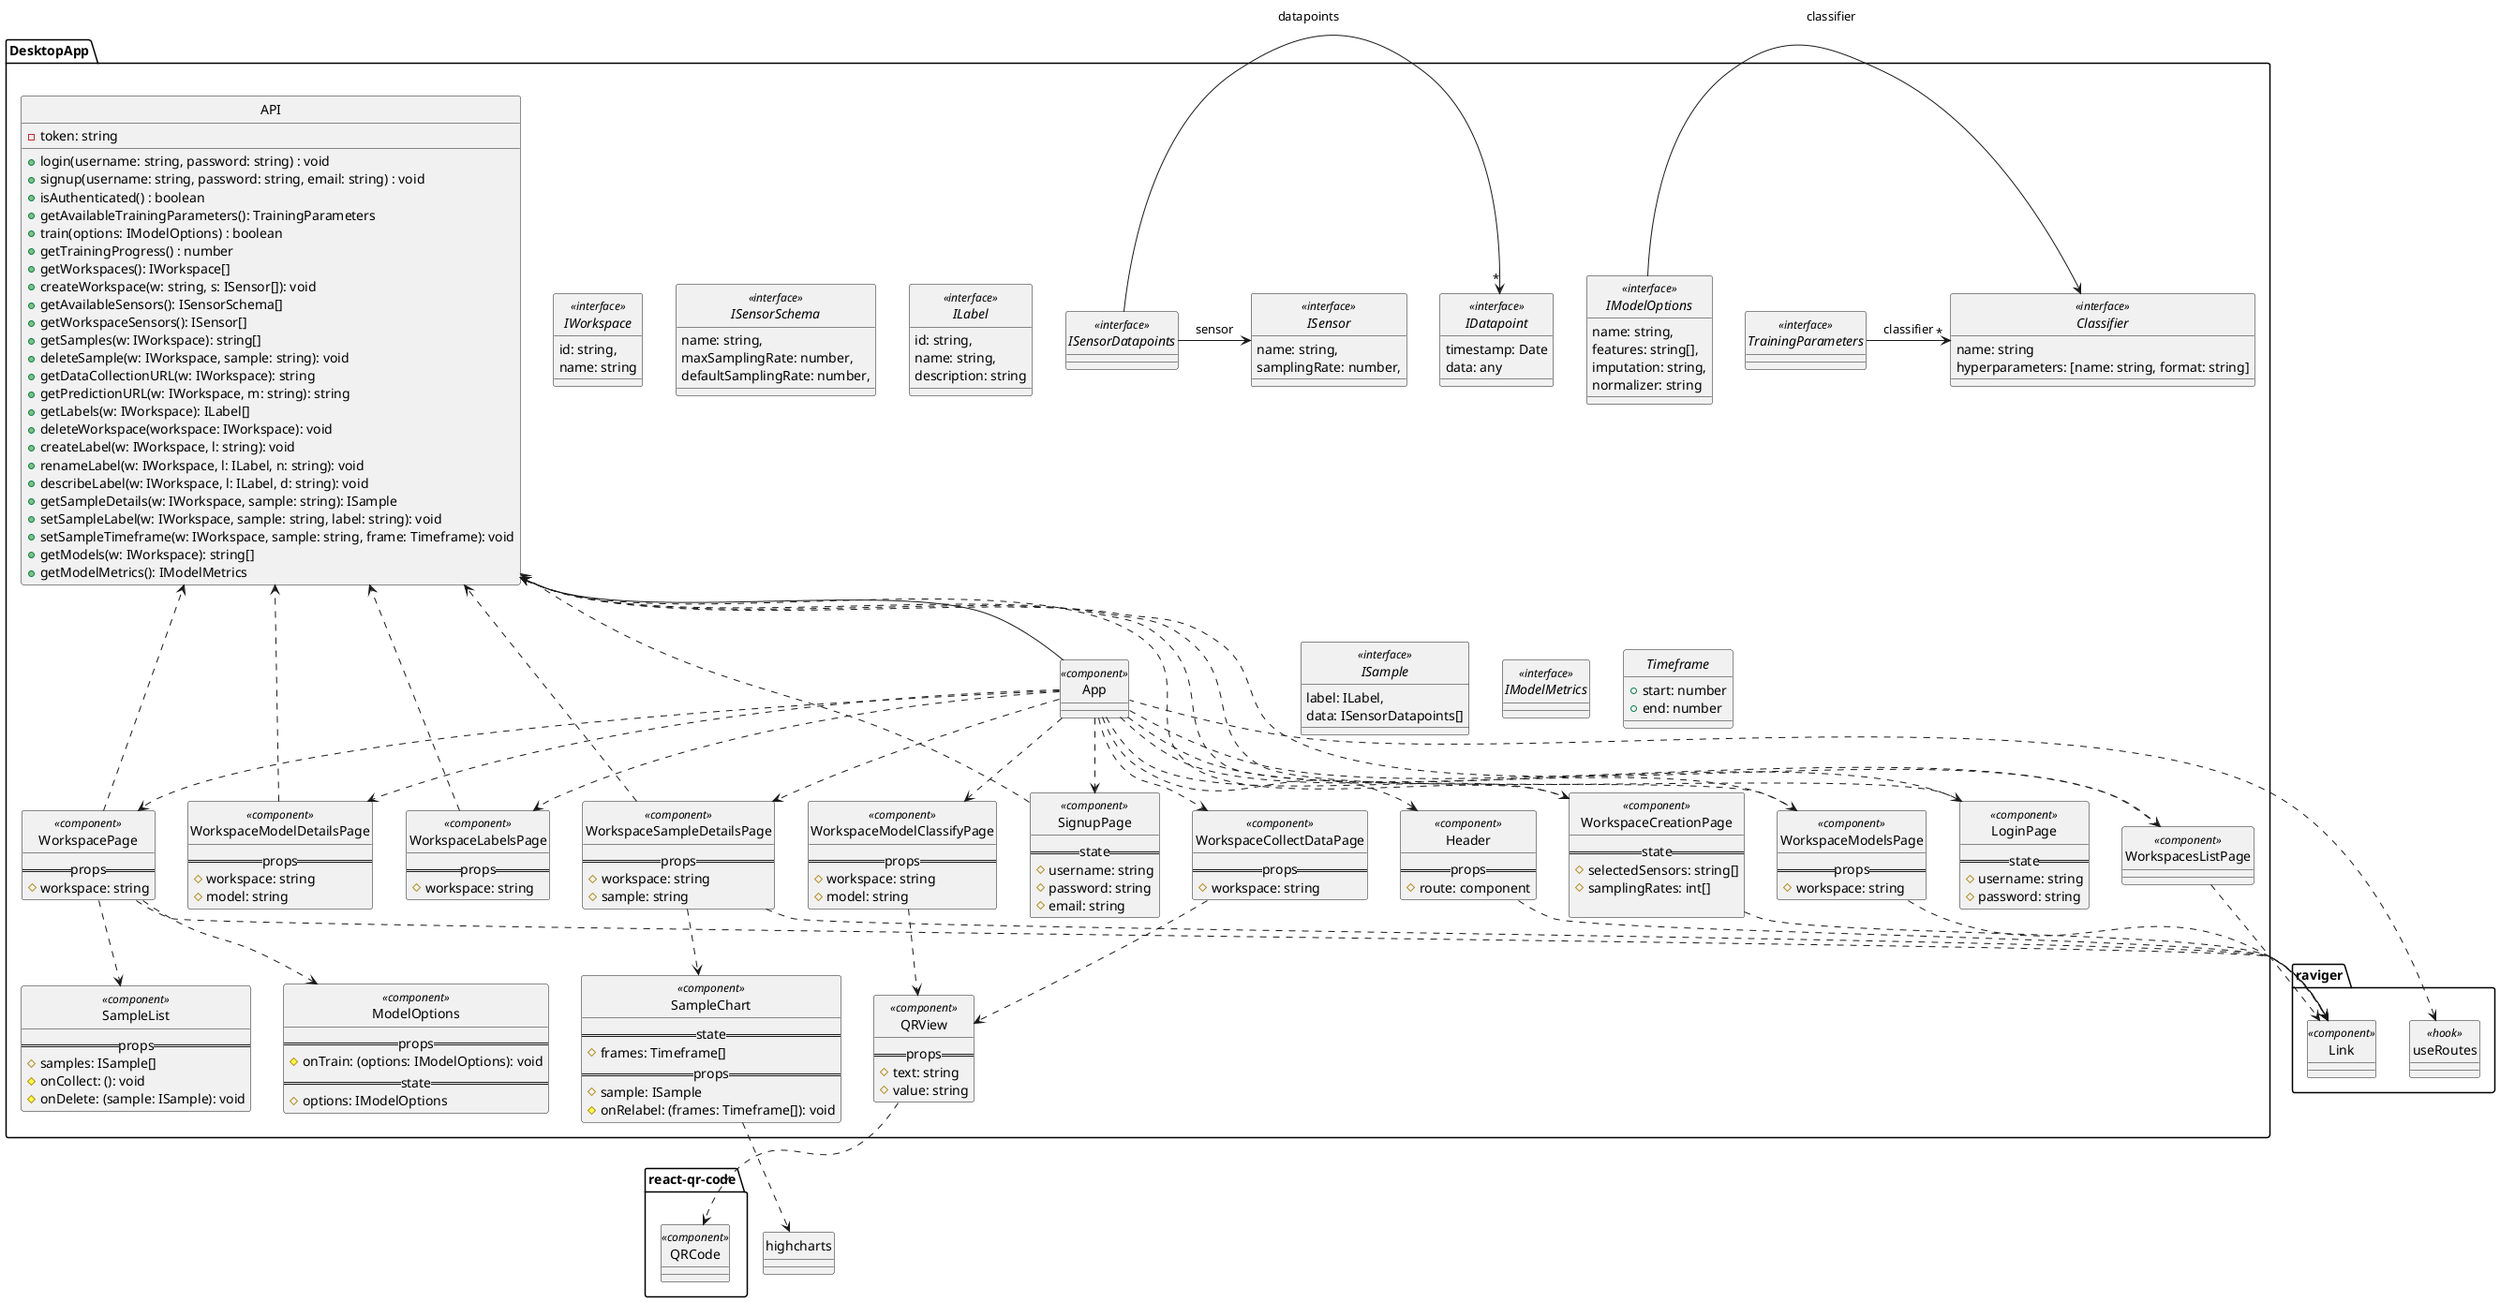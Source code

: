 @startuml DesktopApp
' skinparam monochrome true
hide circle

class "highcharts"
class "react-qr-code.QRCode" << component >>
class "raviger.useRoutes" << hook >>
class "raviger.Link" << component >>
' class "MaterialUI.TextField" << component >>
' class "MaterialUI.Button" << component >>
' class "MaterialUI.Checkbox" << component >>
' class "MaterialUI.Dropdown" << component >>
' class "MaterialUI.FormControlLabel" << component >>
' class "MaterialUI.Accordion" << component >>
' class "MaterialUI.List" << component >>
' class "MaterialUI.ListItem" << component >>
' class "MaterialUI.ListItemIcon" << component >>
' class "MaterialUI.Table" << component >>
' class "MaterialUI.TableHead" << component >>
' class "MaterialUI.TableRow" << component >>
' class "MaterialUI.TableCell" << component >>
' class "MaterialUI.TableBody" << component >>
' class "MaterialUI.CircularProgressWithLabel" << component >>

package DesktopApp {
    interface TrainingParameters <<interface>>
    TrainingParameters -> "*" Classifier: classifier
    interface Classifier <<interface>> {
        name: string
        hyperparameters: [name: string, format: string]
    }

    interface IModelOptions << interface >> {
        name: string,
        features: string[],
        imputation: string,
        normalizer: string
    }
    IModelOptions -> Classifier: classifier
    interface IWorkspace << interface >> {
        id: string,
        name: string
    }
    interface ISensor << interface >> {
        name: string,
        samplingRate: number,
    }
    interface ISensorSchema << interface >> {
        name: string,
        maxSamplingRate: number,
        defaultSamplingRate: number,
    }
    interface ILabel << interface >> {
        id: string,
        name: string,
        description: string
    }
    interface ISample << interface >> {
        label: ILabel,
        data: ISensorDatapoints[]
    }
    interface ISensorDatapoints << interface >>
    ISensorDatapoints -> "*" IDatapoint : datapoints
    ISensorDatapoints -> ISensor: sensor
    interface IDatapoint << interface >> {
        timestamp: Date
        data: any
    }
    interface IModelMetrics << interface >>

    class API {
        -token: string
        +login(username: string, password: string) : void
        +signup(username: string, password: string, email: string) : void
        +isAuthenticated() : boolean
        +getAvailableTrainingParameters(): TrainingParameters 
        +train(options: IModelOptions) : boolean
        +getTrainingProgress() : number
        +getWorkspaces(): IWorkspace[]
        +createWorkspace(w: string, s: ISensor[]): void
        +getAvailableSensors(): ISensorSchema[]
        +getWorkspaceSensors(): ISensor[]
        +getSamples(w: IWorkspace): string[]
        +deleteSample(w: IWorkspace, sample: string): void
        +getDataCollectionURL(w: IWorkspace): string
        +getPredictionURL(w: IWorkspace, m: string): string
        +getLabels(w: IWorkspace): ILabel[]
        +deleteWorkspace(workspace: IWorkspace): void
        +createLabel(w: IWorkspace, l: string): void
        +renameLabel(w: IWorkspace, l: ILabel, n: string): void
        +describeLabel(w: IWorkspace, l: ILabel, d: string): void
        +getSampleDetails(w: IWorkspace, sample: string): ISample
        +setSampleLabel(w: IWorkspace, sample: string, label: string): void
        +setSampleTimeframe(w: IWorkspace, sample: string, frame: Timeframe): void
        +getModels(w: IWorkspace): string[]
        +getModelMetrics(): IModelMetrics
    }

    API <-- App
    "raviger.useRoutes" <.. App
    class App << component >>
    App ..> Header
    class Header << component >> {
        ==props==
        # route: component
    }
    Header ..> "raviger.Link"

    App ..> LoginPage
    class LoginPage << component >> {
        ==state==
        # username: string
        # password: string
    }
    ' LoginPage ..> "MaterialUI.TextField"
    ' LoginPage ..> "MaterialUI.Button"
    LoginPage ..> API

    App ..> SignupPage
    class SignupPage << component >> {
        ==state==
        # username: string
        # password: string
        # email: string
    }
    ' SignupPage ..> "MaterialUI.TextField"
    ' SignupPage ..> "MaterialUI.Button"
    SignupPage ..> API

    App ..> WorkspacesListPage
    class WorkspacesListPage << component >>
    ' WorkspacesListPage ..> "MaterialUI.Button"
    WorkspacesListPage ..> "raviger.Link"
    WorkspacesListPage ..> API

    App ..> WorkspaceCreationPage
    class WorkspaceCreationPage << component >> {
        ==state==
        # selectedSensors: string[]
        # samplingRates: int[]

    }
    ' WorkspaceCreationPage ..> "MaterialUI.Button"
    ' WorkspaceCreationPage ..> "MaterialUI.Checkbox"
    ' WorkspaceCreationPage ..> "MaterialUI.FormControlLabel"
    ' WorkspaceCreationPage ..> "MaterialUI.TextField"
    ' WorkspaceCreationPage ..> "MaterialUI.Dropdown"
    WorkspaceCreationPage ..> API
    WorkspaceCreationPage ..> "raviger.Link"

    App ..> WorkspacePage
    class WorkspacePage << component >> {
        ==props==
        # workspace: string
    }
    WorkspacePage ..> "raviger.Link"
    ' WorkspacePage ..> "MaterialUI.Button"
    WorkspacePage ..> API

    WorkspacePage ..> SampleList
    class SampleList << component >> {
        ==props==
        # samples: ISample[]
        # onCollect: (): void
        # onDelete: (sample: ISample): void
    }
    ' SampleList ..> "MaterialUI.Button"
    ' SampleList ..> "MaterialUI.List"
    ' SampleList ..> "MaterialUI.ListItem"
    ' SampleList ..> "MaterialUI.ListItemIcon"

    WorkspacePage ..> ModelOptions
    class ModelOptions << component >> {
        ==props==
        # onTrain: (options: IModelOptions): void 
        ==state==
        # options: IModelOptions
    }
    ' ModelOptions ..> "MaterialUI.Accordion"
    ' ModelOptions ..> "MaterialUI.Button"
    ' ModelOptions ..> "MaterialUI.Checkbox"

    App ..> WorkspaceLabelsPage
    class WorkspaceLabelsPage << component >> {
        ==props==
        # workspace: string
    }
    WorkspaceLabelsPage ..> API
    ' WorkspaceLabelsPage ..> "MaterialUI.Button"
    ' WorkspaceLabelsPage ..> "MaterialUI.TextField"
    ' WorkspaceLabelsPage ..> "MaterialUI.Table"
    ' WorkspaceLabelsPage ..> "MaterialUI.TableBody"
    ' WorkspaceLabelsPage ..> "MaterialUI.TableHead"
    ' WorkspaceLabelsPage ..> "MaterialUI.TableRow"
    ' WorkspaceLabelsPage ..> "MaterialUI.TableCell"

    App ..> WorkspaceCollectDataPage
    class WorkspaceCollectDataPage << component >> {
        ==props==
        # workspace: string
    }

    WorkspaceCollectDataPage ..> QRView
    class QRView << component >> {
        ==props==
        # text: string
        # value: string
    }
    QRView ..> "react-qr-code.QRCode"

    App ..> WorkspaceSampleDetailsPage
    class WorkspaceSampleDetailsPage << component >> {
        ==props==
        # workspace: string
        # sample: string
    }
    WorkspaceSampleDetailsPage ..> API
    WorkspaceSampleDetailsPage ..> "raviger.Link"
    
    interface Timeframe {
        + start: number
        + end: number
    }

    WorkspaceSampleDetailsPage ..> SampleChart
    class SampleChart << component >> {
        ==state==
        # frames: Timeframe[]
        ==props==
        # sample: ISample
        # onRelabel: (frames: Timeframe[]): void
    }
    SampleChart ..> "highcharts"

    App ..> WorkspaceModelsPage
    class WorkspaceModelsPage << component >> {
        ==props==
        # workspace: string
    }
    WorkspaceModelsPage ..> API
    ' WorkspaceModelsPage ..> "MaterialUI.List"
    ' WorkspaceModelsPage ..> "MaterialUI.ListItem"
    ' WorkspaceModelsPage ..> "MaterialUI.ListItemIcon"
    WorkspaceModelsPage ..> "raviger.Link"


    App ..> WorkspaceModelDetailsPage
    class WorkspaceModelDetailsPage << component >> {
        ==props==
        # workspace: string
        # model: string
    }
    WorkspaceModelDetailsPage ..> API
    ' WorkspaceModelDetailsPage ..> "MaterialUI.List"
    ' WorkspaceModelDetailsPage ..> "MaterialUI.ListItem"
    ' WorkspaceModelDetailsPage ..> "MaterialUI.ListItemIcon"
    ' WorkspaceModelDetailsPage ..> "MaterialUI.Table"
    ' WorkspaceModelDetailsPage ..> "MaterialUI.TableBody"
    ' WorkspaceModelDetailsPage ..> "MaterialUI.TableHead"
    ' WorkspaceModelDetailsPage ..> "MaterialUI.TableRow"
    ' WorkspaceModelDetailsPage ..> "MaterialUI.TableCell"

    App ..> WorkspaceModelClassifyPage
    class WorkspaceModelClassifyPage << component >> {
        ==props==
        # workspace: string
        # model: string
    }
    WorkspaceModelClassifyPage ..> QRView

}

@enduml